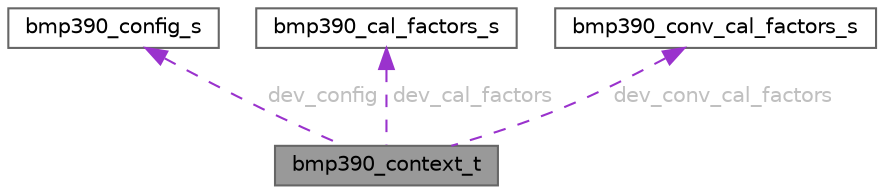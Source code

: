 digraph "bmp390_context_t"
{
 // LATEX_PDF_SIZE
  bgcolor="transparent";
  edge [fontname=Helvetica,fontsize=10,labelfontname=Helvetica,labelfontsize=10];
  node [fontname=Helvetica,fontsize=10,shape=box,height=0.2,width=0.4];
  Node1 [id="Node000001",label="bmp390_context_t",height=0.2,width=0.4,color="gray40", fillcolor="grey60", style="filled", fontcolor="black",tooltip="BMP390 context structure."];
  Node2 -> Node1 [id="edge1_Node000001_Node000002",dir="back",color="darkorchid3",style="dashed",tooltip=" ",label=" dev_config",fontcolor="grey" ];
  Node2 [id="Node000002",label="bmp390_config_s",height=0.2,width=0.4,color="gray40", fillcolor="white", style="filled",URL="$structbmp390__config__s.html",tooltip="BMP390 configuration structure."];
  Node3 -> Node1 [id="edge2_Node000001_Node000003",dir="back",color="darkorchid3",style="dashed",tooltip=" ",label=" dev_cal_factors",fontcolor="grey" ];
  Node3 [id="Node000003",label="bmp390_cal_factors_s",height=0.2,width=0.4,color="gray40", fillcolor="white", style="filled",URL="$structbmp390__cal__factors__s.html",tooltip="BMP390 temperature and pressure calibration factors structure."];
  Node4 -> Node1 [id="edge3_Node000001_Node000004",dir="back",color="darkorchid3",style="dashed",tooltip=" ",label=" dev_conv_cal_factors",fontcolor="grey" ];
  Node4 [id="Node000004",label="bmp390_conv_cal_factors_s",height=0.2,width=0.4,color="gray40", fillcolor="white", style="filled",URL="$structbmp390__conv__cal__factors__s.html",tooltip="BMP390 temperature and pressure converted calibration factors structure."];
}
